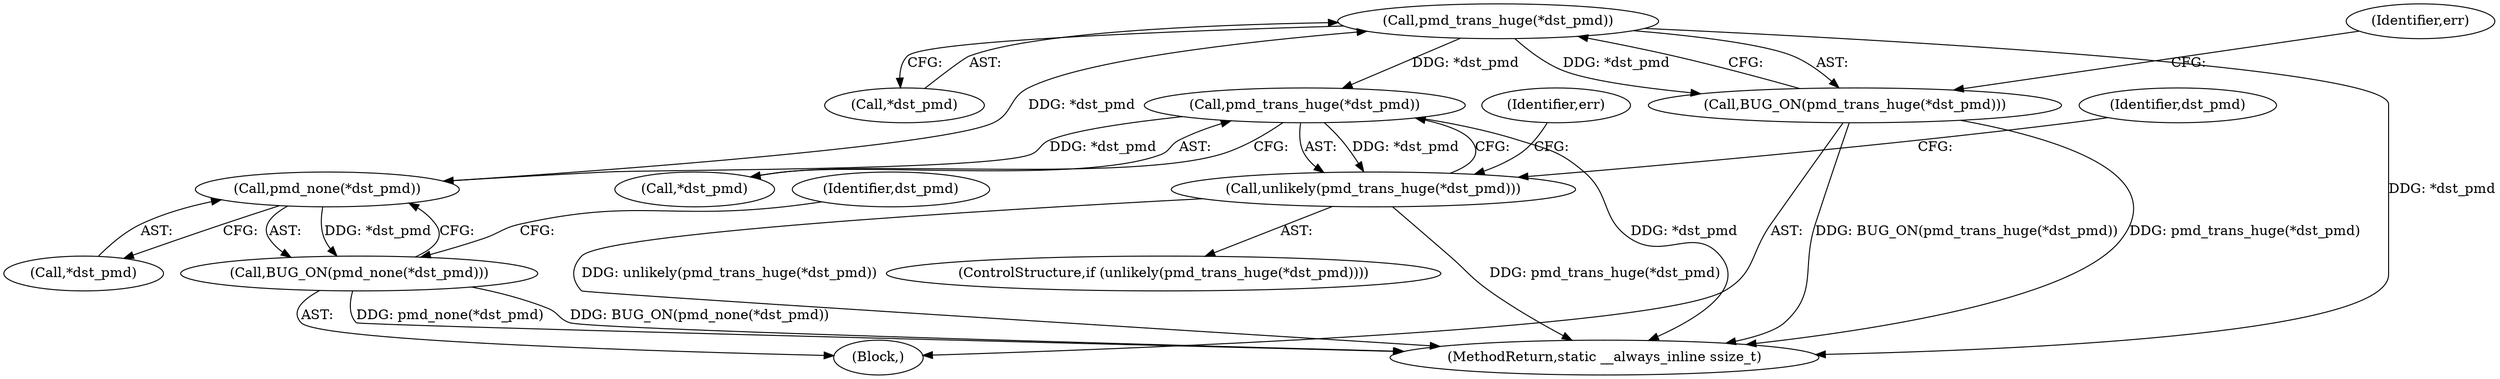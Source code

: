 digraph "0_linux_29ec90660d68bbdd69507c1c8b4e33aa299278b1_1@pointer" {
"1000336" [label="(Call,pmd_trans_huge(*dst_pmd))"];
"1000332" [label="(Call,pmd_none(*dst_pmd))"];
"1000322" [label="(Call,pmd_trans_huge(*dst_pmd))"];
"1000336" [label="(Call,pmd_trans_huge(*dst_pmd))"];
"1000321" [label="(Call,unlikely(pmd_trans_huge(*dst_pmd)))"];
"1000331" [label="(Call,BUG_ON(pmd_none(*dst_pmd)))"];
"1000335" [label="(Call,BUG_ON(pmd_trans_huge(*dst_pmd)))"];
"1000322" [label="(Call,pmd_trans_huge(*dst_pmd))"];
"1000337" [label="(Call,*dst_pmd)"];
"1000333" [label="(Call,*dst_pmd)"];
"1000321" [label="(Call,unlikely(pmd_trans_huge(*dst_pmd)))"];
"1000447" [label="(MethodReturn,static __always_inline ssize_t)"];
"1000320" [label="(ControlStructure,if (unlikely(pmd_trans_huge(*dst_pmd))))"];
"1000340" [label="(Identifier,err)"];
"1000331" [label="(Call,BUG_ON(pmd_none(*dst_pmd)))"];
"1000334" [label="(Identifier,dst_pmd)"];
"1000338" [label="(Identifier,dst_pmd)"];
"1000335" [label="(Call,BUG_ON(pmd_trans_huge(*dst_pmd)))"];
"1000267" [label="(Block,)"];
"1000323" [label="(Call,*dst_pmd)"];
"1000332" [label="(Call,pmd_none(*dst_pmd))"];
"1000327" [label="(Identifier,err)"];
"1000336" [label="(Call,pmd_trans_huge(*dst_pmd))"];
"1000336" -> "1000335"  [label="AST: "];
"1000336" -> "1000337"  [label="CFG: "];
"1000337" -> "1000336"  [label="AST: "];
"1000335" -> "1000336"  [label="CFG: "];
"1000336" -> "1000447"  [label="DDG: *dst_pmd"];
"1000336" -> "1000322"  [label="DDG: *dst_pmd"];
"1000336" -> "1000335"  [label="DDG: *dst_pmd"];
"1000332" -> "1000336"  [label="DDG: *dst_pmd"];
"1000332" -> "1000331"  [label="AST: "];
"1000332" -> "1000333"  [label="CFG: "];
"1000333" -> "1000332"  [label="AST: "];
"1000331" -> "1000332"  [label="CFG: "];
"1000332" -> "1000331"  [label="DDG: *dst_pmd"];
"1000322" -> "1000332"  [label="DDG: *dst_pmd"];
"1000322" -> "1000321"  [label="AST: "];
"1000322" -> "1000323"  [label="CFG: "];
"1000323" -> "1000322"  [label="AST: "];
"1000321" -> "1000322"  [label="CFG: "];
"1000322" -> "1000447"  [label="DDG: *dst_pmd"];
"1000322" -> "1000321"  [label="DDG: *dst_pmd"];
"1000321" -> "1000320"  [label="AST: "];
"1000327" -> "1000321"  [label="CFG: "];
"1000334" -> "1000321"  [label="CFG: "];
"1000321" -> "1000447"  [label="DDG: pmd_trans_huge(*dst_pmd)"];
"1000321" -> "1000447"  [label="DDG: unlikely(pmd_trans_huge(*dst_pmd))"];
"1000331" -> "1000267"  [label="AST: "];
"1000338" -> "1000331"  [label="CFG: "];
"1000331" -> "1000447"  [label="DDG: BUG_ON(pmd_none(*dst_pmd))"];
"1000331" -> "1000447"  [label="DDG: pmd_none(*dst_pmd)"];
"1000335" -> "1000267"  [label="AST: "];
"1000340" -> "1000335"  [label="CFG: "];
"1000335" -> "1000447"  [label="DDG: pmd_trans_huge(*dst_pmd)"];
"1000335" -> "1000447"  [label="DDG: BUG_ON(pmd_trans_huge(*dst_pmd))"];
}
